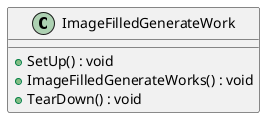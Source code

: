 @startuml
class ImageFilledGenerateWork {
    + SetUp() : void
    + ImageFilledGenerateWorks() : void
    + TearDown() : void
}
@enduml

